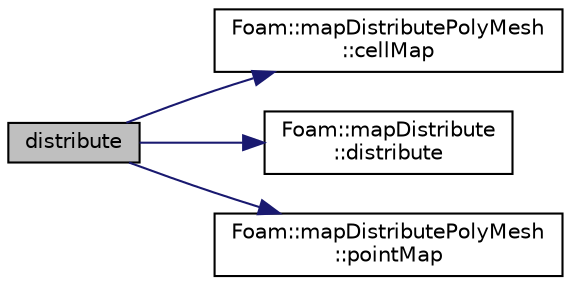 digraph "distribute"
{
  bgcolor="transparent";
  edge [fontname="Helvetica",fontsize="10",labelfontname="Helvetica",labelfontsize="10"];
  node [fontname="Helvetica",fontsize="10",shape=record];
  rankdir="LR";
  Node1 [label="distribute",height=0.2,width=0.4,color="black", fillcolor="grey75", style="filled", fontcolor="black"];
  Node1 -> Node2 [color="midnightblue",fontsize="10",style="solid",fontname="Helvetica"];
  Node2 [label="Foam::mapDistributePolyMesh\l::cellMap",height=0.2,width=0.4,color="black",URL="$a01441.html#a1fda6d72a50981bb985edebd6f3c406e",tooltip="Cell distribute map. "];
  Node1 -> Node3 [color="midnightblue",fontsize="10",style="solid",fontname="Helvetica"];
  Node3 [label="Foam::mapDistribute\l::distribute",height=0.2,width=0.4,color="black",URL="$a01438.html#aaa12ce6cf9cbdd9dfb0015d8c93d1214",tooltip="Distribute data using default commsType. "];
  Node1 -> Node4 [color="midnightblue",fontsize="10",style="solid",fontname="Helvetica"];
  Node4 [label="Foam::mapDistributePolyMesh\l::pointMap",height=0.2,width=0.4,color="black",URL="$a01441.html#a61f203ef0004f5f6cfa8756c33375bd4",tooltip="Point distribute map. "];
}
